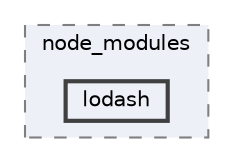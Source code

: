 digraph "pkiclassroomrescheduler/src/main/frontend/node_modules/lodash"
{
 // LATEX_PDF_SIZE
  bgcolor="transparent";
  edge [fontname=Helvetica,fontsize=10,labelfontname=Helvetica,labelfontsize=10];
  node [fontname=Helvetica,fontsize=10,shape=box,height=0.2,width=0.4];
  compound=true
  subgraph clusterdir_72953eda66ccb3a2722c28e1c3e6c23b {
    graph [ bgcolor="#edf0f7", pencolor="grey50", label="node_modules", fontname=Helvetica,fontsize=10 style="filled,dashed", URL="dir_72953eda66ccb3a2722c28e1c3e6c23b.html",tooltip=""]
  dir_c71548f511b798ee318fe767a0e527cd [label="lodash", fillcolor="#edf0f7", color="grey25", style="filled,bold", URL="dir_c71548f511b798ee318fe767a0e527cd.html",tooltip=""];
  }
}
